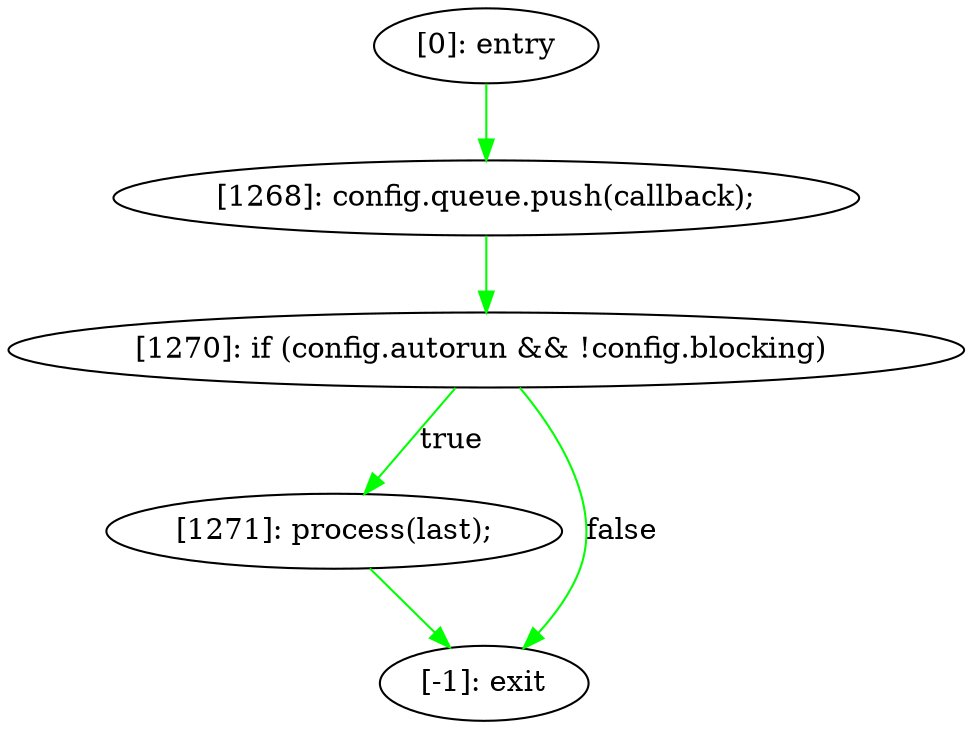 digraph {
"0" [label="[1271]: process(last);\n"] 
"1" [label="[1270]: if (config.autorun && !config.blocking) "] 
"2" [label="[-1]: exit"] 
"3" [label="[0]: entry"] 
"4" [label="[1268]: config.queue.push(callback);\n"] 
"0" -> "2" [label="" color="green"] 
"1" -> "0" [label="true" color="green"] 
"1" -> "2" [label="false" color="green"] 
"3" -> "4" [label="" color="green"] 
"4" -> "1" [label="" color="green"] 
}
